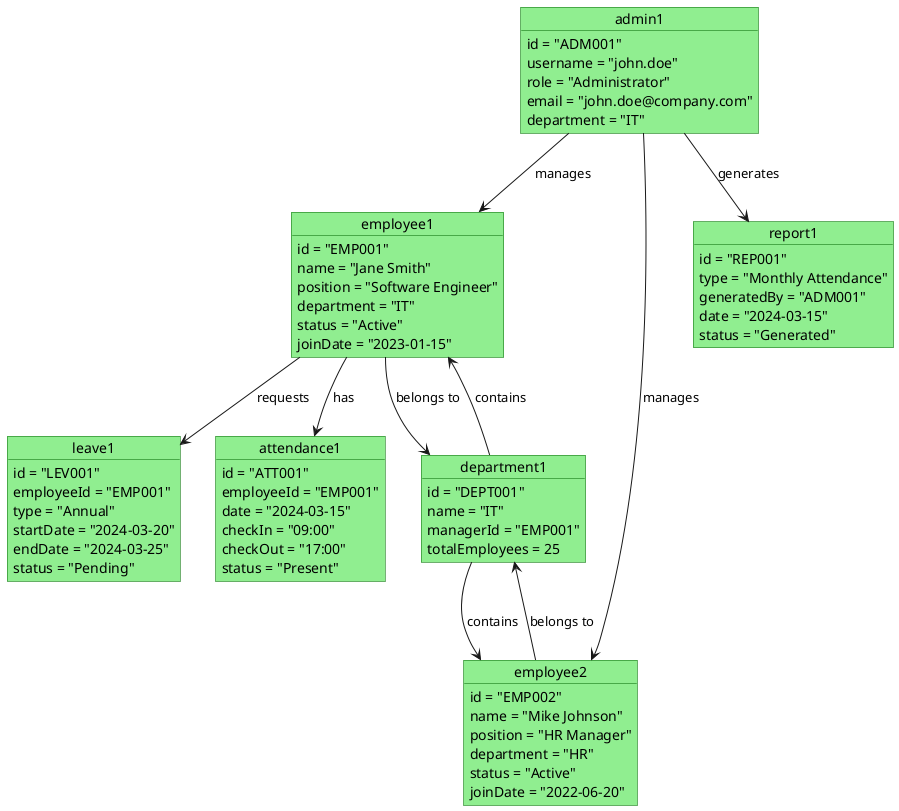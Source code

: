 @startuml EMS Object Diagram

skinparam class {
  BackgroundColor LightBlue
  BorderColor DarkBlue
}

skinparam object {
  BackgroundColor LightGreen
  BorderColor DarkGreen
}

object "admin1" as admin1 {
  id = "ADM001"
  username = "john.doe"
  role = "Administrator"
  email = "john.doe@company.com"
  department = "IT"
}

object "employee1" as emp1 {
  id = "EMP001"
  name = "Jane Smith"
  position = "Software Engineer"
  department = "IT"
  status = "Active"
  joinDate = "2023-01-15"
}

object "employee2" as emp2 {
  id = "EMP002"
  name = "Mike Johnson"
  position = "HR Manager"
  department = "HR"
  status = "Active"
  joinDate = "2022-06-20"
}

object "leave1" as leave1 {
  id = "LEV001"
  employeeId = "EMP001"
  type = "Annual"
  startDate = "2024-03-20"
  endDate = "2024-03-25"
  status = "Pending"
}

object "attendance1" as att1 {
  id = "ATT001"
  employeeId = "EMP001"
  date = "2024-03-15"
  checkIn = "09:00"
  checkOut = "17:00"
  status = "Present"
}

object "department1" as dept1 {
  id = "DEPT001"
  name = "IT"
  managerId = "EMP001"
  totalEmployees = 25
}

object "report1" as report1 {
  id = "REP001"
  type = "Monthly Attendance"
  generatedBy = "ADM001"
  date = "2024-03-15"
  status = "Generated"
}

' Relationships
admin1 --> emp1 : manages
admin1 --> emp2 : manages
admin1 --> report1 : generates
emp1 --> leave1 : requests
emp1 --> att1 : has
emp1 --> dept1 : belongs to
emp2 --> dept1 : belongs to
dept1 --> emp1 : contains
dept1 --> emp2 : contains

@enduml 